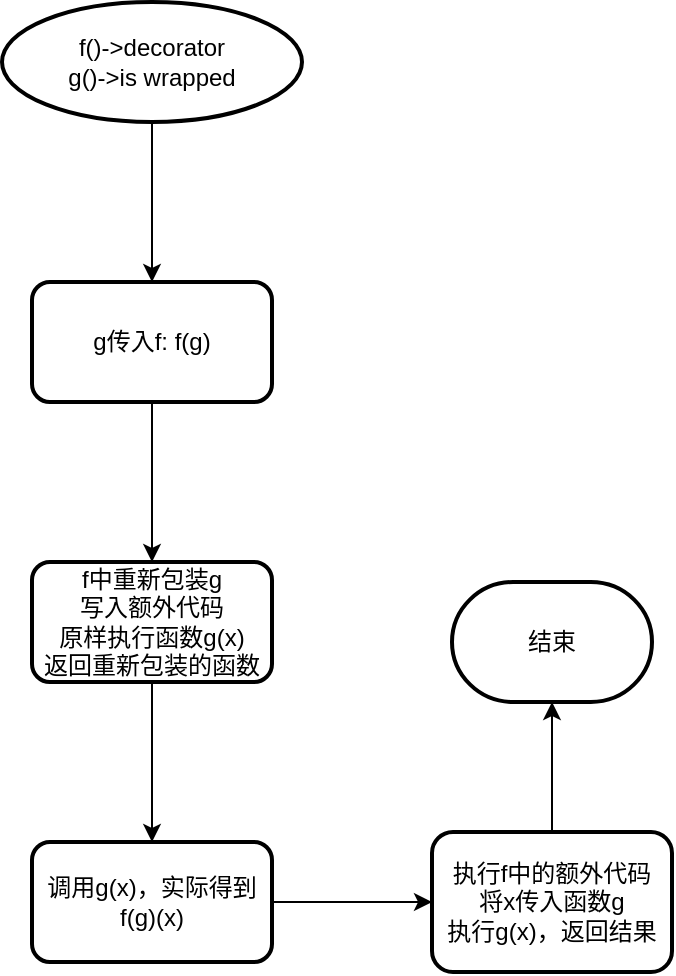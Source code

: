 <mxfile version="24.2.5" type="github">
  <diagram name="第 1 页" id="4tMwe1bXPz8jqsCyqkjy">
    <mxGraphModel dx="1042" dy="553" grid="1" gridSize="10" guides="1" tooltips="1" connect="1" arrows="1" fold="1" page="1" pageScale="1" pageWidth="827" pageHeight="1169" math="0" shadow="0">
      <root>
        <mxCell id="0" />
        <mxCell id="1" parent="0" />
        <mxCell id="MypHpb-wkNcfP4fXrXut-3" value="" style="edgeStyle=orthogonalEdgeStyle;rounded=0;orthogonalLoop=1;jettySize=auto;html=1;" edge="1" parent="1" source="MypHpb-wkNcfP4fXrXut-1" target="MypHpb-wkNcfP4fXrXut-2">
          <mxGeometry relative="1" as="geometry" />
        </mxCell>
        <mxCell id="MypHpb-wkNcfP4fXrXut-1" value="f()-&amp;gt;decorator&lt;div&gt;g()-&amp;gt;is wrapped&lt;/div&gt;" style="strokeWidth=2;html=1;shape=mxgraph.flowchart.start_1;whiteSpace=wrap;" vertex="1" parent="1">
          <mxGeometry x="290" y="60" width="150" height="60" as="geometry" />
        </mxCell>
        <mxCell id="MypHpb-wkNcfP4fXrXut-5" value="" style="edgeStyle=orthogonalEdgeStyle;rounded=0;orthogonalLoop=1;jettySize=auto;html=1;" edge="1" parent="1" source="MypHpb-wkNcfP4fXrXut-2" target="MypHpb-wkNcfP4fXrXut-4">
          <mxGeometry relative="1" as="geometry" />
        </mxCell>
        <mxCell id="MypHpb-wkNcfP4fXrXut-2" value="g传入f: f(g)" style="rounded=1;whiteSpace=wrap;html=1;strokeWidth=2;" vertex="1" parent="1">
          <mxGeometry x="305" y="200" width="120" height="60" as="geometry" />
        </mxCell>
        <mxCell id="MypHpb-wkNcfP4fXrXut-7" value="" style="edgeStyle=orthogonalEdgeStyle;rounded=0;orthogonalLoop=1;jettySize=auto;html=1;" edge="1" parent="1" source="MypHpb-wkNcfP4fXrXut-4" target="MypHpb-wkNcfP4fXrXut-6">
          <mxGeometry relative="1" as="geometry" />
        </mxCell>
        <mxCell id="MypHpb-wkNcfP4fXrXut-4" value="f中重新包装g&lt;div&gt;写入额外代码&lt;div&gt;原样执行函数g(x)&lt;/div&gt;&lt;/div&gt;&lt;div&gt;返回重新包装的函数&lt;/div&gt;" style="rounded=1;whiteSpace=wrap;html=1;strokeWidth=2;" vertex="1" parent="1">
          <mxGeometry x="305" y="340" width="120" height="60" as="geometry" />
        </mxCell>
        <mxCell id="MypHpb-wkNcfP4fXrXut-9" value="" style="edgeStyle=orthogonalEdgeStyle;rounded=0;orthogonalLoop=1;jettySize=auto;html=1;" edge="1" parent="1" source="MypHpb-wkNcfP4fXrXut-6" target="MypHpb-wkNcfP4fXrXut-8">
          <mxGeometry relative="1" as="geometry" />
        </mxCell>
        <mxCell id="MypHpb-wkNcfP4fXrXut-6" value="调用g(x)，实际得到&lt;div&gt;f(g)(x)&lt;/div&gt;" style="rounded=1;whiteSpace=wrap;html=1;strokeWidth=2;" vertex="1" parent="1">
          <mxGeometry x="305" y="480" width="120" height="60" as="geometry" />
        </mxCell>
        <mxCell id="MypHpb-wkNcfP4fXrXut-8" value="执行f中的额外代码&lt;div&gt;将x传入函数g&lt;/div&gt;&lt;div&gt;执行g(x)，返回结果&lt;/div&gt;" style="rounded=1;whiteSpace=wrap;html=1;strokeWidth=2;" vertex="1" parent="1">
          <mxGeometry x="505" y="475" width="120" height="70" as="geometry" />
        </mxCell>
        <mxCell id="MypHpb-wkNcfP4fXrXut-10" value="结束" style="strokeWidth=2;html=1;shape=mxgraph.flowchart.terminator;whiteSpace=wrap;" vertex="1" parent="1">
          <mxGeometry x="515" y="350" width="100" height="60" as="geometry" />
        </mxCell>
        <mxCell id="MypHpb-wkNcfP4fXrXut-11" style="edgeStyle=orthogonalEdgeStyle;rounded=0;orthogonalLoop=1;jettySize=auto;html=1;entryX=0.5;entryY=1;entryDx=0;entryDy=0;entryPerimeter=0;" edge="1" parent="1" source="MypHpb-wkNcfP4fXrXut-8" target="MypHpb-wkNcfP4fXrXut-10">
          <mxGeometry relative="1" as="geometry" />
        </mxCell>
      </root>
    </mxGraphModel>
  </diagram>
</mxfile>
